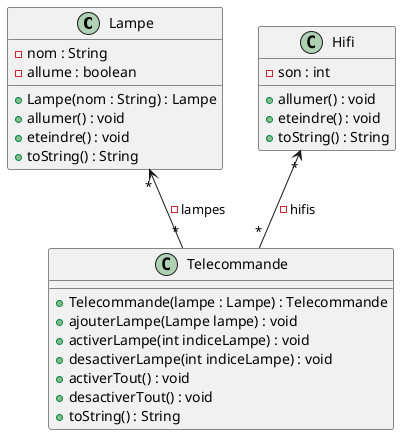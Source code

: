 @startuml

class Lampe{
    -nom : String
    -allume : boolean
    +Lampe(nom : String) : Lampe
    +allumer() : void
    +eteindre() : void
    +toString() : String
}

class Telecommande{

    +Telecommande(lampe : Lampe) : Telecommande
    +ajouterLampe(Lampe lampe) : void
    +activerLampe(int indiceLampe) : void
    +desactiverLampe(int indiceLampe) : void
    +activerTout() : void
    +desactiverTout() : void
    +toString() : String
}

class Hifi{
    -son : int
    +allumer() : void
    +eteindre() : void
    +toString() : String
}


Lampe "*" <-- "*" Telecommande : - lampes
Hifi "*" <-- "*" Telecommande : - hifis

@enduml